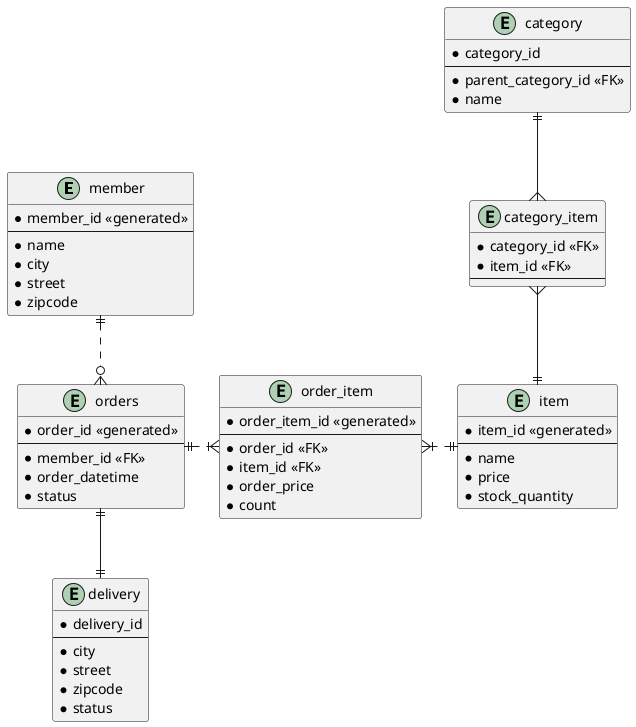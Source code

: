 @startuml

entity member {
  * member_id <<generated>>
  --
  * name
  * city
  * street
  * zipcode
}

entity orders {
  * order_id <<generated>>
  --
  * member_id <<FK>>
  * order_datetime
  * status
}

entity order_item {
  * order_item_id <<generated>>
  --
  * order_id <<FK>>
  * item_id <<FK>>
  * order_price
  * count
}

entity item {
  * item_id <<generated>>
  --
  * name
  * price
  * stock_quantity
}

entity delivery {
  * delivery_id
  --
  * city
  * street
  * zipcode
  * status
}

entity category {
  * category_id
  --
  * parent_category_id <<FK>>
  * name
}

entity category_item {
  * category_id <<FK>>
  * item_id <<FK>>
  --
}

member ||.d.o{ orders
orders ||.r.|{ order_item
order_item }|.r.|| item
orders ||-d-|| delivery
item ||-u-{ category_item
category_item }-u-|| category

@enduml
